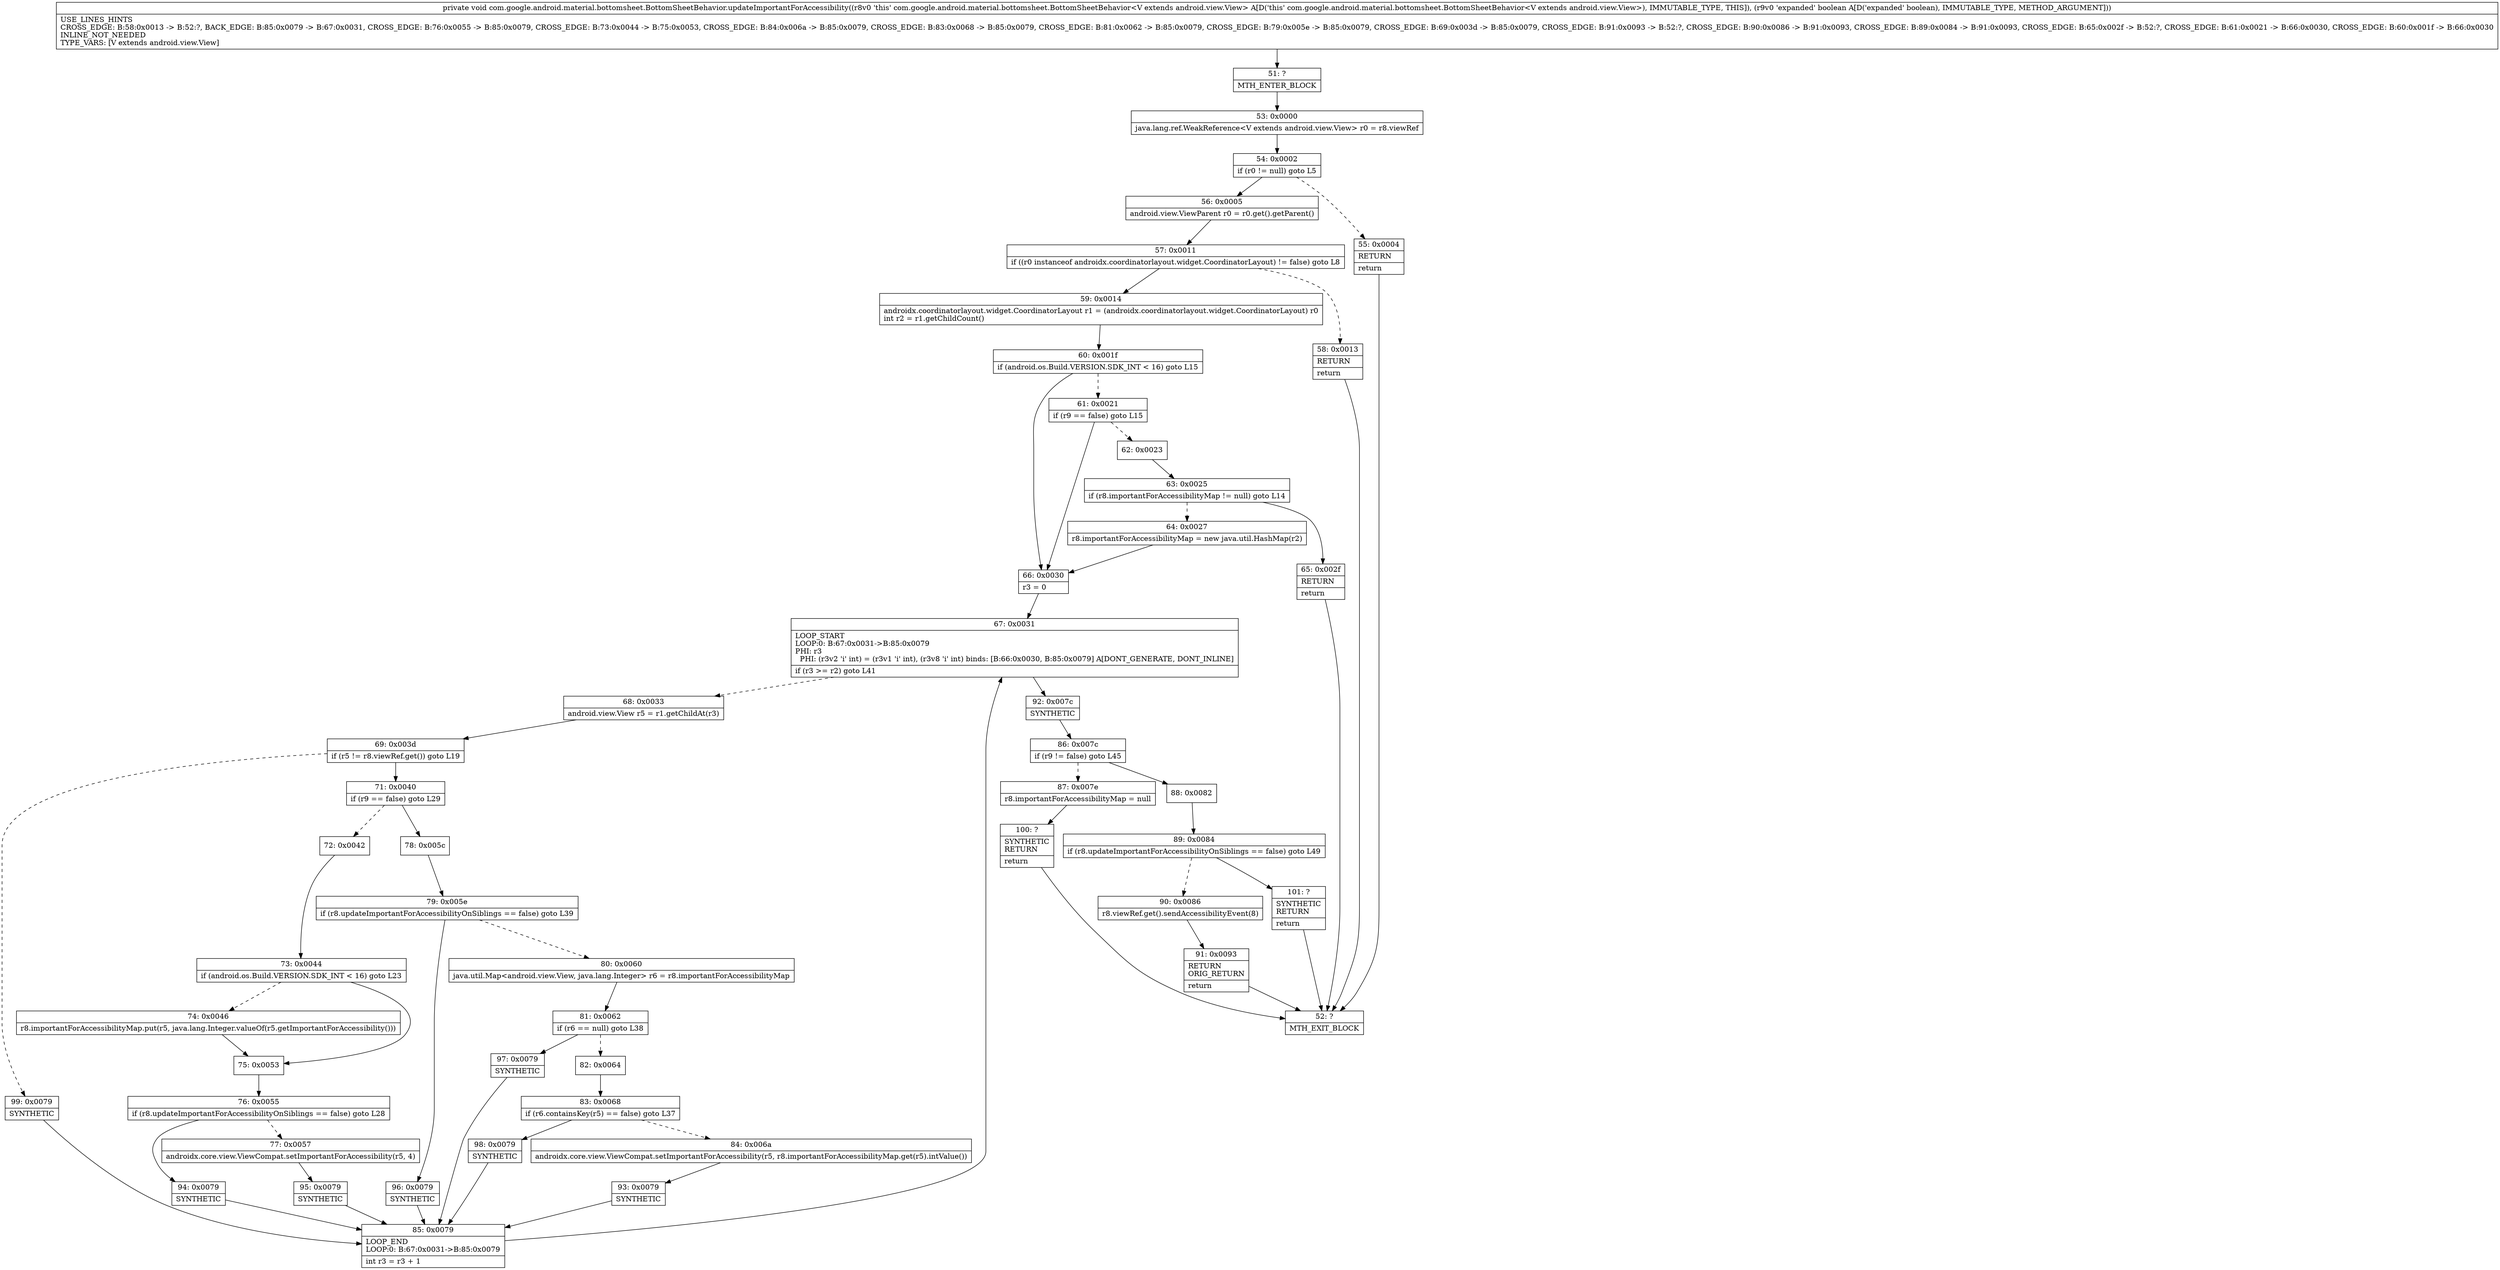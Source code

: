 digraph "CFG forcom.google.android.material.bottomsheet.BottomSheetBehavior.updateImportantForAccessibility(Z)V" {
Node_51 [shape=record,label="{51\:\ ?|MTH_ENTER_BLOCK\l}"];
Node_53 [shape=record,label="{53\:\ 0x0000|java.lang.ref.WeakReference\<V extends android.view.View\> r0 = r8.viewRef\l}"];
Node_54 [shape=record,label="{54\:\ 0x0002|if (r0 != null) goto L5\l}"];
Node_55 [shape=record,label="{55\:\ 0x0004|RETURN\l|return\l}"];
Node_52 [shape=record,label="{52\:\ ?|MTH_EXIT_BLOCK\l}"];
Node_56 [shape=record,label="{56\:\ 0x0005|android.view.ViewParent r0 = r0.get().getParent()\l}"];
Node_57 [shape=record,label="{57\:\ 0x0011|if ((r0 instanceof androidx.coordinatorlayout.widget.CoordinatorLayout) != false) goto L8\l}"];
Node_58 [shape=record,label="{58\:\ 0x0013|RETURN\l|return\l}"];
Node_59 [shape=record,label="{59\:\ 0x0014|androidx.coordinatorlayout.widget.CoordinatorLayout r1 = (androidx.coordinatorlayout.widget.CoordinatorLayout) r0\lint r2 = r1.getChildCount()\l}"];
Node_60 [shape=record,label="{60\:\ 0x001f|if (android.os.Build.VERSION.SDK_INT \< 16) goto L15\l}"];
Node_61 [shape=record,label="{61\:\ 0x0021|if (r9 == false) goto L15\l}"];
Node_62 [shape=record,label="{62\:\ 0x0023}"];
Node_63 [shape=record,label="{63\:\ 0x0025|if (r8.importantForAccessibilityMap != null) goto L14\l}"];
Node_64 [shape=record,label="{64\:\ 0x0027|r8.importantForAccessibilityMap = new java.util.HashMap(r2)\l}"];
Node_65 [shape=record,label="{65\:\ 0x002f|RETURN\l|return\l}"];
Node_66 [shape=record,label="{66\:\ 0x0030|r3 = 0\l}"];
Node_67 [shape=record,label="{67\:\ 0x0031|LOOP_START\lLOOP:0: B:67:0x0031\-\>B:85:0x0079\lPHI: r3 \l  PHI: (r3v2 'i' int) = (r3v1 'i' int), (r3v8 'i' int) binds: [B:66:0x0030, B:85:0x0079] A[DONT_GENERATE, DONT_INLINE]\l|if (r3 \>= r2) goto L41\l}"];
Node_68 [shape=record,label="{68\:\ 0x0033|android.view.View r5 = r1.getChildAt(r3)\l}"];
Node_69 [shape=record,label="{69\:\ 0x003d|if (r5 != r8.viewRef.get()) goto L19\l}"];
Node_71 [shape=record,label="{71\:\ 0x0040|if (r9 == false) goto L29\l}"];
Node_72 [shape=record,label="{72\:\ 0x0042}"];
Node_73 [shape=record,label="{73\:\ 0x0044|if (android.os.Build.VERSION.SDK_INT \< 16) goto L23\l}"];
Node_74 [shape=record,label="{74\:\ 0x0046|r8.importantForAccessibilityMap.put(r5, java.lang.Integer.valueOf(r5.getImportantForAccessibility()))\l}"];
Node_75 [shape=record,label="{75\:\ 0x0053}"];
Node_76 [shape=record,label="{76\:\ 0x0055|if (r8.updateImportantForAccessibilityOnSiblings == false) goto L28\l}"];
Node_77 [shape=record,label="{77\:\ 0x0057|androidx.core.view.ViewCompat.setImportantForAccessibility(r5, 4)\l}"];
Node_95 [shape=record,label="{95\:\ 0x0079|SYNTHETIC\l}"];
Node_85 [shape=record,label="{85\:\ 0x0079|LOOP_END\lLOOP:0: B:67:0x0031\-\>B:85:0x0079\l|int r3 = r3 + 1\l}"];
Node_94 [shape=record,label="{94\:\ 0x0079|SYNTHETIC\l}"];
Node_78 [shape=record,label="{78\:\ 0x005c}"];
Node_79 [shape=record,label="{79\:\ 0x005e|if (r8.updateImportantForAccessibilityOnSiblings == false) goto L39\l}"];
Node_80 [shape=record,label="{80\:\ 0x0060|java.util.Map\<android.view.View, java.lang.Integer\> r6 = r8.importantForAccessibilityMap\l}"];
Node_81 [shape=record,label="{81\:\ 0x0062|if (r6 == null) goto L38\l}"];
Node_82 [shape=record,label="{82\:\ 0x0064}"];
Node_83 [shape=record,label="{83\:\ 0x0068|if (r6.containsKey(r5) == false) goto L37\l}"];
Node_84 [shape=record,label="{84\:\ 0x006a|androidx.core.view.ViewCompat.setImportantForAccessibility(r5, r8.importantForAccessibilityMap.get(r5).intValue())\l}"];
Node_93 [shape=record,label="{93\:\ 0x0079|SYNTHETIC\l}"];
Node_98 [shape=record,label="{98\:\ 0x0079|SYNTHETIC\l}"];
Node_97 [shape=record,label="{97\:\ 0x0079|SYNTHETIC\l}"];
Node_96 [shape=record,label="{96\:\ 0x0079|SYNTHETIC\l}"];
Node_99 [shape=record,label="{99\:\ 0x0079|SYNTHETIC\l}"];
Node_92 [shape=record,label="{92\:\ 0x007c|SYNTHETIC\l}"];
Node_86 [shape=record,label="{86\:\ 0x007c|if (r9 != false) goto L45\l}"];
Node_87 [shape=record,label="{87\:\ 0x007e|r8.importantForAccessibilityMap = null\l}"];
Node_100 [shape=record,label="{100\:\ ?|SYNTHETIC\lRETURN\l|return\l}"];
Node_88 [shape=record,label="{88\:\ 0x0082}"];
Node_89 [shape=record,label="{89\:\ 0x0084|if (r8.updateImportantForAccessibilityOnSiblings == false) goto L49\l}"];
Node_90 [shape=record,label="{90\:\ 0x0086|r8.viewRef.get().sendAccessibilityEvent(8)\l}"];
Node_91 [shape=record,label="{91\:\ 0x0093|RETURN\lORIG_RETURN\l|return\l}"];
Node_101 [shape=record,label="{101\:\ ?|SYNTHETIC\lRETURN\l|return\l}"];
MethodNode[shape=record,label="{private void com.google.android.material.bottomsheet.BottomSheetBehavior.updateImportantForAccessibility((r8v0 'this' com.google.android.material.bottomsheet.BottomSheetBehavior\<V extends android.view.View\> A[D('this' com.google.android.material.bottomsheet.BottomSheetBehavior\<V extends android.view.View\>), IMMUTABLE_TYPE, THIS]), (r9v0 'expanded' boolean A[D('expanded' boolean), IMMUTABLE_TYPE, METHOD_ARGUMENT]))  | USE_LINES_HINTS\lCROSS_EDGE: B:58:0x0013 \-\> B:52:?, BACK_EDGE: B:85:0x0079 \-\> B:67:0x0031, CROSS_EDGE: B:76:0x0055 \-\> B:85:0x0079, CROSS_EDGE: B:73:0x0044 \-\> B:75:0x0053, CROSS_EDGE: B:84:0x006a \-\> B:85:0x0079, CROSS_EDGE: B:83:0x0068 \-\> B:85:0x0079, CROSS_EDGE: B:81:0x0062 \-\> B:85:0x0079, CROSS_EDGE: B:79:0x005e \-\> B:85:0x0079, CROSS_EDGE: B:69:0x003d \-\> B:85:0x0079, CROSS_EDGE: B:91:0x0093 \-\> B:52:?, CROSS_EDGE: B:90:0x0086 \-\> B:91:0x0093, CROSS_EDGE: B:89:0x0084 \-\> B:91:0x0093, CROSS_EDGE: B:65:0x002f \-\> B:52:?, CROSS_EDGE: B:61:0x0021 \-\> B:66:0x0030, CROSS_EDGE: B:60:0x001f \-\> B:66:0x0030\lINLINE_NOT_NEEDED\lTYPE_VARS: [V extends android.view.View]\l}"];
MethodNode -> Node_51;Node_51 -> Node_53;
Node_53 -> Node_54;
Node_54 -> Node_55[style=dashed];
Node_54 -> Node_56;
Node_55 -> Node_52;
Node_56 -> Node_57;
Node_57 -> Node_58[style=dashed];
Node_57 -> Node_59;
Node_58 -> Node_52;
Node_59 -> Node_60;
Node_60 -> Node_61[style=dashed];
Node_60 -> Node_66;
Node_61 -> Node_62[style=dashed];
Node_61 -> Node_66;
Node_62 -> Node_63;
Node_63 -> Node_64[style=dashed];
Node_63 -> Node_65;
Node_64 -> Node_66;
Node_65 -> Node_52;
Node_66 -> Node_67;
Node_67 -> Node_68[style=dashed];
Node_67 -> Node_92;
Node_68 -> Node_69;
Node_69 -> Node_71;
Node_69 -> Node_99[style=dashed];
Node_71 -> Node_72[style=dashed];
Node_71 -> Node_78;
Node_72 -> Node_73;
Node_73 -> Node_74[style=dashed];
Node_73 -> Node_75;
Node_74 -> Node_75;
Node_75 -> Node_76;
Node_76 -> Node_77[style=dashed];
Node_76 -> Node_94;
Node_77 -> Node_95;
Node_95 -> Node_85;
Node_85 -> Node_67;
Node_94 -> Node_85;
Node_78 -> Node_79;
Node_79 -> Node_80[style=dashed];
Node_79 -> Node_96;
Node_80 -> Node_81;
Node_81 -> Node_82[style=dashed];
Node_81 -> Node_97;
Node_82 -> Node_83;
Node_83 -> Node_84[style=dashed];
Node_83 -> Node_98;
Node_84 -> Node_93;
Node_93 -> Node_85;
Node_98 -> Node_85;
Node_97 -> Node_85;
Node_96 -> Node_85;
Node_99 -> Node_85;
Node_92 -> Node_86;
Node_86 -> Node_87[style=dashed];
Node_86 -> Node_88;
Node_87 -> Node_100;
Node_100 -> Node_52;
Node_88 -> Node_89;
Node_89 -> Node_90[style=dashed];
Node_89 -> Node_101;
Node_90 -> Node_91;
Node_91 -> Node_52;
Node_101 -> Node_52;
}

